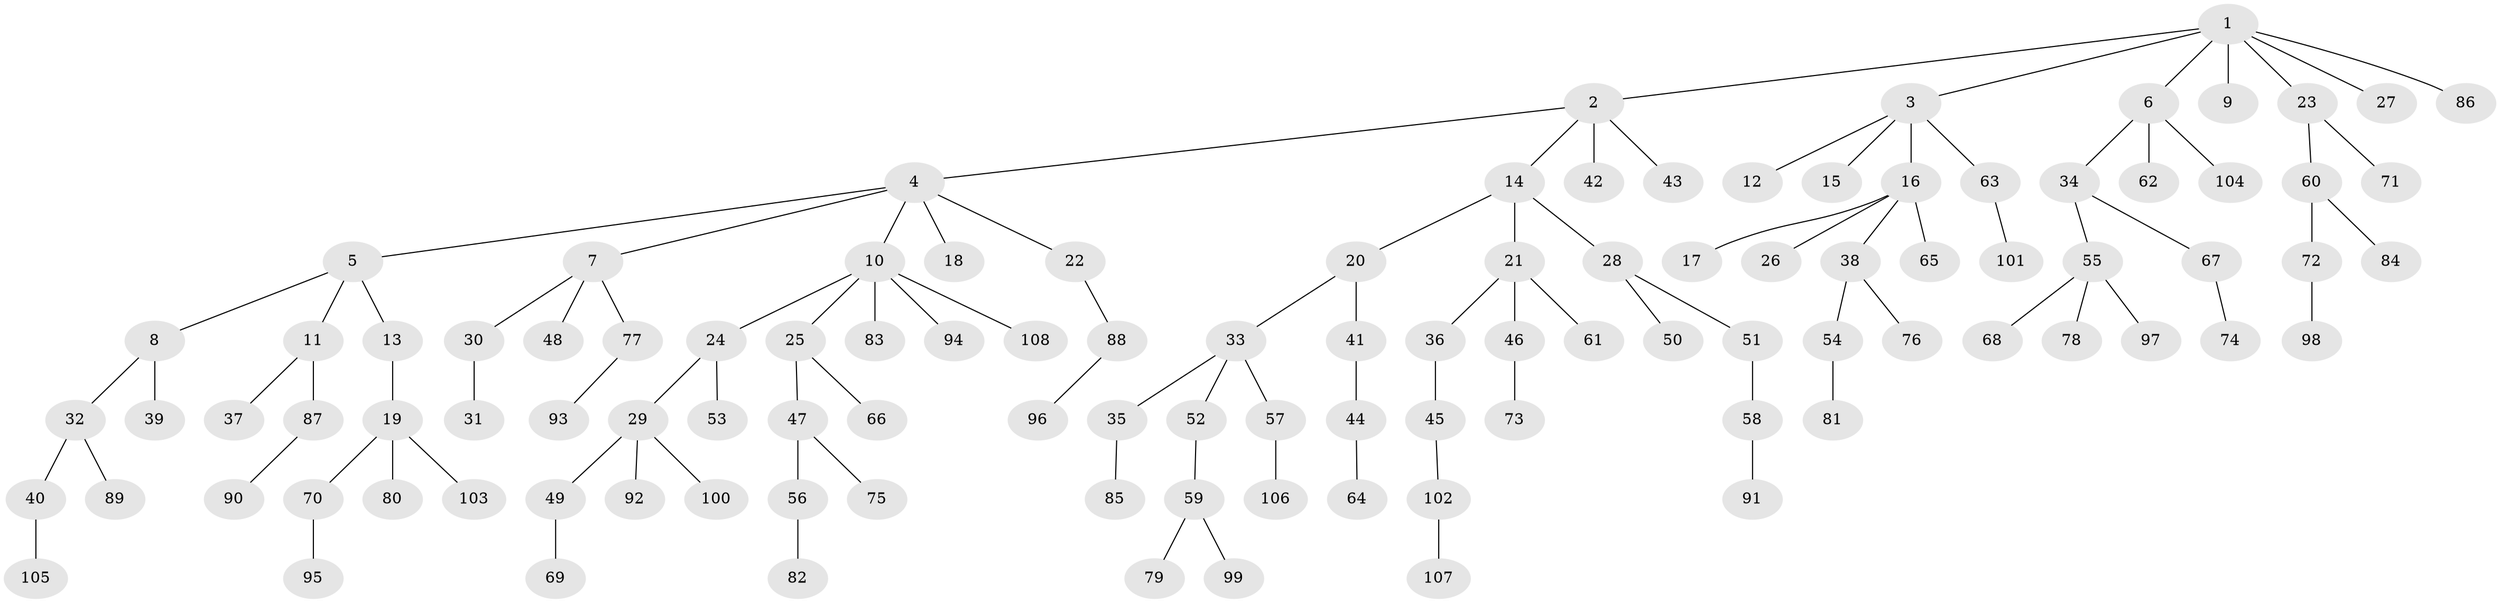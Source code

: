 // Generated by graph-tools (version 1.1) at 2025/11/02/27/25 16:11:28]
// undirected, 108 vertices, 107 edges
graph export_dot {
graph [start="1"]
  node [color=gray90,style=filled];
  1;
  2;
  3;
  4;
  5;
  6;
  7;
  8;
  9;
  10;
  11;
  12;
  13;
  14;
  15;
  16;
  17;
  18;
  19;
  20;
  21;
  22;
  23;
  24;
  25;
  26;
  27;
  28;
  29;
  30;
  31;
  32;
  33;
  34;
  35;
  36;
  37;
  38;
  39;
  40;
  41;
  42;
  43;
  44;
  45;
  46;
  47;
  48;
  49;
  50;
  51;
  52;
  53;
  54;
  55;
  56;
  57;
  58;
  59;
  60;
  61;
  62;
  63;
  64;
  65;
  66;
  67;
  68;
  69;
  70;
  71;
  72;
  73;
  74;
  75;
  76;
  77;
  78;
  79;
  80;
  81;
  82;
  83;
  84;
  85;
  86;
  87;
  88;
  89;
  90;
  91;
  92;
  93;
  94;
  95;
  96;
  97;
  98;
  99;
  100;
  101;
  102;
  103;
  104;
  105;
  106;
  107;
  108;
  1 -- 2;
  1 -- 3;
  1 -- 6;
  1 -- 9;
  1 -- 23;
  1 -- 27;
  1 -- 86;
  2 -- 4;
  2 -- 14;
  2 -- 42;
  2 -- 43;
  3 -- 12;
  3 -- 15;
  3 -- 16;
  3 -- 63;
  4 -- 5;
  4 -- 7;
  4 -- 10;
  4 -- 18;
  4 -- 22;
  5 -- 8;
  5 -- 11;
  5 -- 13;
  6 -- 34;
  6 -- 62;
  6 -- 104;
  7 -- 30;
  7 -- 48;
  7 -- 77;
  8 -- 32;
  8 -- 39;
  10 -- 24;
  10 -- 25;
  10 -- 83;
  10 -- 94;
  10 -- 108;
  11 -- 37;
  11 -- 87;
  13 -- 19;
  14 -- 20;
  14 -- 21;
  14 -- 28;
  16 -- 17;
  16 -- 26;
  16 -- 38;
  16 -- 65;
  19 -- 70;
  19 -- 80;
  19 -- 103;
  20 -- 33;
  20 -- 41;
  21 -- 36;
  21 -- 46;
  21 -- 61;
  22 -- 88;
  23 -- 60;
  23 -- 71;
  24 -- 29;
  24 -- 53;
  25 -- 47;
  25 -- 66;
  28 -- 50;
  28 -- 51;
  29 -- 49;
  29 -- 92;
  29 -- 100;
  30 -- 31;
  32 -- 40;
  32 -- 89;
  33 -- 35;
  33 -- 52;
  33 -- 57;
  34 -- 55;
  34 -- 67;
  35 -- 85;
  36 -- 45;
  38 -- 54;
  38 -- 76;
  40 -- 105;
  41 -- 44;
  44 -- 64;
  45 -- 102;
  46 -- 73;
  47 -- 56;
  47 -- 75;
  49 -- 69;
  51 -- 58;
  52 -- 59;
  54 -- 81;
  55 -- 68;
  55 -- 78;
  55 -- 97;
  56 -- 82;
  57 -- 106;
  58 -- 91;
  59 -- 79;
  59 -- 99;
  60 -- 72;
  60 -- 84;
  63 -- 101;
  67 -- 74;
  70 -- 95;
  72 -- 98;
  77 -- 93;
  87 -- 90;
  88 -- 96;
  102 -- 107;
}
